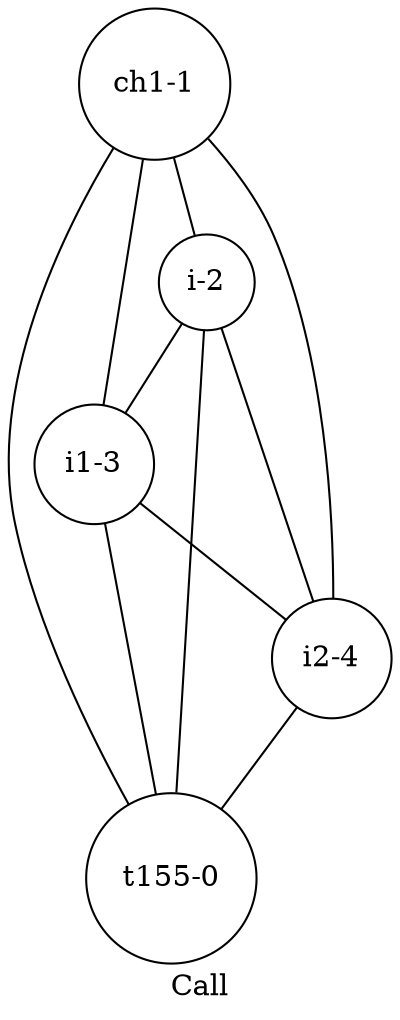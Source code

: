 graph Call{
label =Call
t155[label="t155-0", shape=circle, style=filled, fillcolor=White]
ch1[label="ch1-1", shape=circle, style=filled, fillcolor=White]
i[label="i-2", shape=circle, style=filled, fillcolor=White]
i1[label="i1-3", shape=circle, style=filled, fillcolor=White]
i2[label="i2-4", shape=circle, style=filled, fillcolor=White]
ch1--i
ch1--i1
ch1--i2
ch1--t155
i--i1
i--i2
i--t155
i1--i2
i1--t155
i2--t155
}
